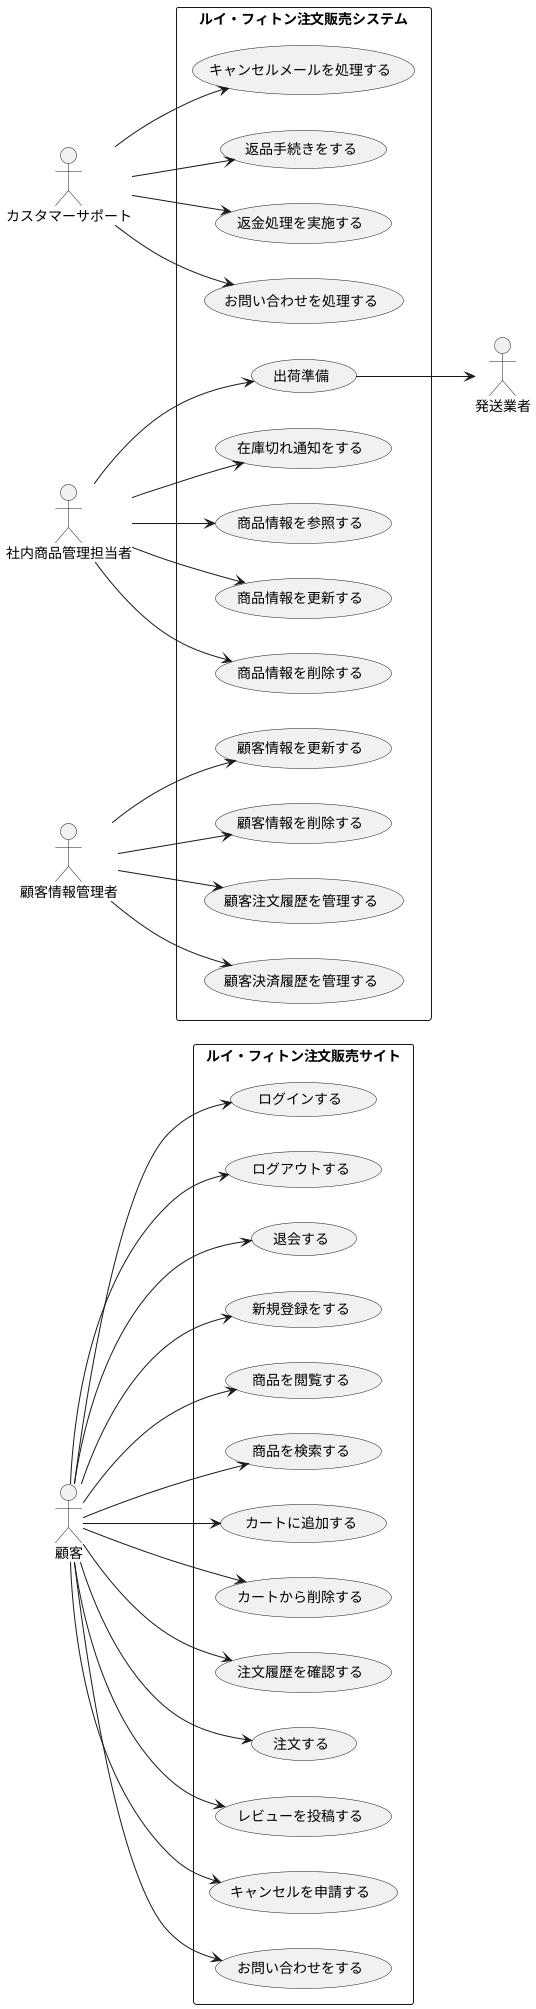 @startuml Bag_systemユースケース図
left to right direction

actor 顧客
actor カスタマーサポート
actor 発送業者
actor 社内商品管理担当者
'actor 経理
actor 顧客情報管理者
'actor サイトコンテンツ管理者

rectangle "ルイ・フィトン注文販売システム" {

  ' --- 管理者 ---
  (キャンセルメールを処理する)
  (返品手続きをする)
  (返金処理を実施する)
  (お問い合わせを処理する)

  '(在庫を入荷する)
  (出荷準備)
  (在庫切れ通知をする)
  (商品情報を参照する)
  (商品情報を更新する)
  (商品情報を削除する)

  '(売り上げデータを集計する)
  '(売り上げデータを分析する)

  '--- 顧客情報管理者 ---
  (顧客情報を更新する)
  (顧客情報を削除する)
  (顧客注文履歴を管理する)
  (顧客決済履歴を管理する)

  '(サイトを更新する)
  '(サイトを運営・保守する)

}


rectangle "ルイ・フィトン注文販売サイト" {
    ' --- 顧客 ---
  (ログインする)
  (ログアウトする)
  (退会する)
  (新規登録をする)
  (商品を閲覧する)
  (商品を検索する)
  (カートに追加する)
  (カートから削除する)
  (注文履歴を確認する)
  (注文する)
  (レビューを投稿する)
  (キャンセルを申請する)
  (お問い合わせをする)
}


' 顧客の動き
顧客 --> (ログインする)
顧客 --> (ログアウトする)
顧客 --> (退会する)
顧客 --> (商品を閲覧する)
顧客 --> (商品を検索する)
顧客 --> (カートに追加する)
顧客 --> (カートから削除する)
顧客 --> (注文履歴を確認する)
顧客 --> (新規登録をする)
顧客 --> (注文する)
顧客 --> (レビューを投稿する)
顧客 --> (キャンセルを申請する)
顧客 --> (お問い合わせをする)

' 管理者などの動き
'物流担当者 --> (在庫を入荷する)
社内商品管理担当者 --> (出荷準備)
社内商品管理担当者 --> (在庫切れ通知をする)
社内商品管理担当者 --> (商品情報を参照する)
社内商品管理担当者 --> (商品情報を更新する)
社内商品管理担当者 --> (商品情報を削除する)

(出荷準備) --> 発送業者



'経理 --> (売り上げデータを集計する)
'経理--> (売り上げデータを分析する)

'発送業者とカスタマーサポートの追加


カスタマーサポート --> (キャンセルメールを処理する)
カスタマーサポート --> (返品手続きをする)
カスタマーサポート --> (返金処理を実施する)
カスタマーサポート --> (お問い合わせを処理する)

顧客情報管理者 --> (顧客情報を更新する)
顧客情報管理者 --> (顧客情報を削除する)
顧客情報管理者 --> (顧客注文履歴を管理する)
顧客情報管理者 --> (顧客決済履歴を管理する)


'サイトコンテンツ管理者 --> (サイトを更新する)
'サイトコンテンツ管理者 --> (サイトを運営・保守する)

@enduml
